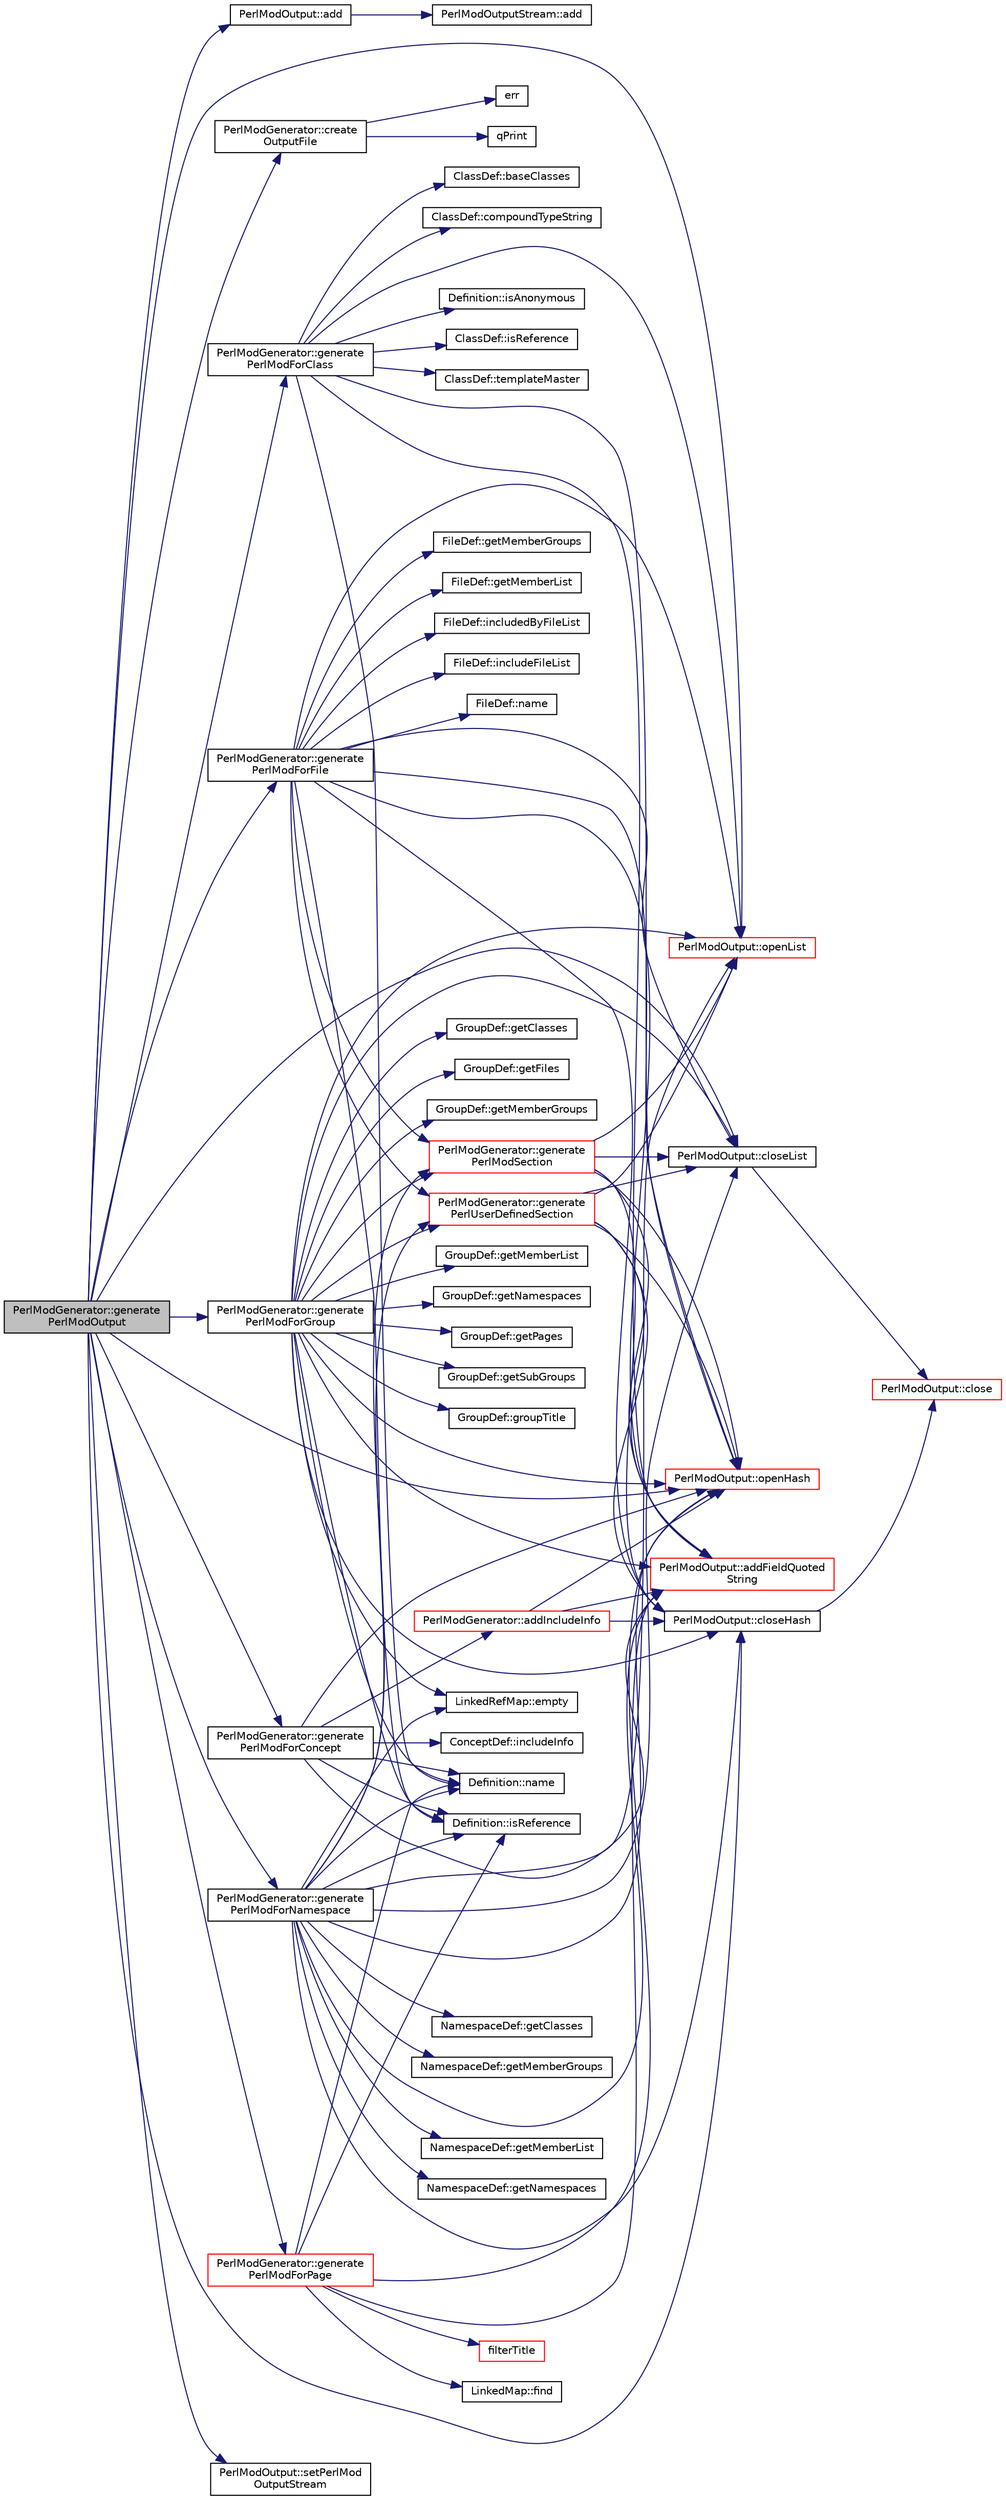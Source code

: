 digraph "PerlModGenerator::generatePerlModOutput"
{
 // LATEX_PDF_SIZE
  edge [fontname="Helvetica",fontsize="10",labelfontname="Helvetica",labelfontsize="10"];
  node [fontname="Helvetica",fontsize="10",shape=record];
  rankdir="LR";
  Node1 [label="PerlModGenerator::generate\lPerlModOutput",height=0.2,width=0.4,color="black", fillcolor="grey75", style="filled", fontcolor="black",tooltip=" "];
  Node1 -> Node2 [color="midnightblue",fontsize="10",style="solid",fontname="Helvetica"];
  Node2 [label="PerlModOutput::add",height=0.2,width=0.4,color="black", fillcolor="white", style="filled",URL="$classPerlModOutput.html#a05fa4627d62acbf1413ba09f6af91460",tooltip=" "];
  Node2 -> Node3 [color="midnightblue",fontsize="10",style="solid",fontname="Helvetica"];
  Node3 [label="PerlModOutputStream::add",height=0.2,width=0.4,color="black", fillcolor="white", style="filled",URL="$classPerlModOutputStream.html#a6970acf3298a0e408427b54d1b876cd5",tooltip=" "];
  Node1 -> Node4 [color="midnightblue",fontsize="10",style="solid",fontname="Helvetica"];
  Node4 [label="PerlModOutput::closeHash",height=0.2,width=0.4,color="black", fillcolor="white", style="filled",URL="$classPerlModOutput.html#abc61e0edcbc793127548982a569ea2bd",tooltip=" "];
  Node4 -> Node5 [color="midnightblue",fontsize="10",style="solid",fontname="Helvetica"];
  Node5 [label="PerlModOutput::close",height=0.2,width=0.4,color="red", fillcolor="white", style="filled",URL="$classPerlModOutput.html#ab7dd3a2ad1a8836dda15a8b745e37b7e",tooltip=" "];
  Node1 -> Node9 [color="midnightblue",fontsize="10",style="solid",fontname="Helvetica"];
  Node9 [label="PerlModOutput::closeList",height=0.2,width=0.4,color="black", fillcolor="white", style="filled",URL="$classPerlModOutput.html#a022fcdbc2b16df17ff2fe379676c96f3",tooltip=" "];
  Node9 -> Node5 [color="midnightblue",fontsize="10",style="solid",fontname="Helvetica"];
  Node1 -> Node10 [color="midnightblue",fontsize="10",style="solid",fontname="Helvetica"];
  Node10 [label="PerlModGenerator::create\lOutputFile",height=0.2,width=0.4,color="black", fillcolor="white", style="filled",URL="$classPerlModGenerator.html#ac12f2a17915bb4023585afb081f7f39a",tooltip=" "];
  Node10 -> Node11 [color="midnightblue",fontsize="10",style="solid",fontname="Helvetica"];
  Node11 [label="err",height=0.2,width=0.4,color="black", fillcolor="white", style="filled",URL="$message_8cpp.html#aede5746344fdce99647541101eaa7f06",tooltip=" "];
  Node10 -> Node12 [color="midnightblue",fontsize="10",style="solid",fontname="Helvetica"];
  Node12 [label="qPrint",height=0.2,width=0.4,color="black", fillcolor="white", style="filled",URL="$qcstring_8h.html#a9851ebb5ae2f65b4d2b1d08421edbfd2",tooltip=" "];
  Node1 -> Node13 [color="midnightblue",fontsize="10",style="solid",fontname="Helvetica"];
  Node13 [label="PerlModGenerator::generate\lPerlModForClass",height=0.2,width=0.4,color="black", fillcolor="white", style="filled",URL="$classPerlModGenerator.html#a44b30742275d27dcfe5eb9ea286af80f",tooltip=" "];
  Node13 -> Node14 [color="midnightblue",fontsize="10",style="solid",fontname="Helvetica"];
  Node14 [label="PerlModOutput::addFieldQuoted\lString",height=0.2,width=0.4,color="red", fillcolor="white", style="filled",URL="$classPerlModOutput.html#a6e6499ad8b1180084b7ad1e07ded6194",tooltip=" "];
  Node13 -> Node21 [color="midnightblue",fontsize="10",style="solid",fontname="Helvetica"];
  Node21 [label="ClassDef::baseClasses",height=0.2,width=0.4,color="black", fillcolor="white", style="filled",URL="$classClassDef.html#a38001a11a297629e363c0db5b1968ab3",tooltip=" "];
  Node13 -> Node22 [color="midnightblue",fontsize="10",style="solid",fontname="Helvetica"];
  Node22 [label="ClassDef::compoundTypeString",height=0.2,width=0.4,color="black", fillcolor="white", style="filled",URL="$classClassDef.html#a239fe977638806153345cd2411c28062",tooltip=" "];
  Node13 -> Node23 [color="midnightblue",fontsize="10",style="solid",fontname="Helvetica"];
  Node23 [label="Definition::isAnonymous",height=0.2,width=0.4,color="black", fillcolor="white", style="filled",URL="$classDefinition.html#a8f18141678a6bf5fb86e8de29bc0f1cd",tooltip=" "];
  Node13 -> Node24 [color="midnightblue",fontsize="10",style="solid",fontname="Helvetica"];
  Node24 [label="ClassDef::isReference",height=0.2,width=0.4,color="black", fillcolor="white", style="filled",URL="$classClassDef.html#acf7bae107b28803a3e61764be26b7351",tooltip=" "];
  Node13 -> Node25 [color="midnightblue",fontsize="10",style="solid",fontname="Helvetica"];
  Node25 [label="Definition::name",height=0.2,width=0.4,color="black", fillcolor="white", style="filled",URL="$classDefinition.html#a9374fedd7f64fea7e0e164302d1a9e61",tooltip=" "];
  Node13 -> Node26 [color="midnightblue",fontsize="10",style="solid",fontname="Helvetica"];
  Node26 [label="PerlModOutput::openHash",height=0.2,width=0.4,color="red", fillcolor="white", style="filled",URL="$classPerlModOutput.html#a6732f64915669cef37c83b416ee0a289",tooltip=" "];
  Node13 -> Node30 [color="midnightblue",fontsize="10",style="solid",fontname="Helvetica"];
  Node30 [label="PerlModOutput::openList",height=0.2,width=0.4,color="red", fillcolor="white", style="filled",URL="$classPerlModOutput.html#a93c831a7105697a97b62246f3c3cb860",tooltip=" "];
  Node13 -> Node31 [color="midnightblue",fontsize="10",style="solid",fontname="Helvetica"];
  Node31 [label="ClassDef::templateMaster",height=0.2,width=0.4,color="black", fillcolor="white", style="filled",URL="$classClassDef.html#ae587759f556ea0d641b92a30e923a7c9",tooltip=" "];
  Node1 -> Node32 [color="midnightblue",fontsize="10",style="solid",fontname="Helvetica"];
  Node32 [label="PerlModGenerator::generate\lPerlModForConcept",height=0.2,width=0.4,color="black", fillcolor="white", style="filled",URL="$classPerlModGenerator.html#ac1f8e6fa454368157eb7cdb564ee6a40",tooltip=" "];
  Node32 -> Node14 [color="midnightblue",fontsize="10",style="solid",fontname="Helvetica"];
  Node32 -> Node33 [color="midnightblue",fontsize="10",style="solid",fontname="Helvetica"];
  Node33 [label="PerlModGenerator::addIncludeInfo",height=0.2,width=0.4,color="red", fillcolor="white", style="filled",URL="$classPerlModGenerator.html#a7b0a42da35d51f4e7f198975258cf9fd",tooltip=" "];
  Node33 -> Node14 [color="midnightblue",fontsize="10",style="solid",fontname="Helvetica"];
  Node33 -> Node4 [color="midnightblue",fontsize="10",style="solid",fontname="Helvetica"];
  Node33 -> Node26 [color="midnightblue",fontsize="10",style="solid",fontname="Helvetica"];
  Node32 -> Node36 [color="midnightblue",fontsize="10",style="solid",fontname="Helvetica"];
  Node36 [label="ConceptDef::includeInfo",height=0.2,width=0.4,color="black", fillcolor="white", style="filled",URL="$classConceptDef.html#a4a1c84ee0b30b5f9ccd3df69135b57b8",tooltip=" "];
  Node32 -> Node37 [color="midnightblue",fontsize="10",style="solid",fontname="Helvetica"];
  Node37 [label="Definition::isReference",height=0.2,width=0.4,color="black", fillcolor="white", style="filled",URL="$classDefinition.html#ae1c69242fea84675cf9a07b0ba22f52f",tooltip=" "];
  Node32 -> Node25 [color="midnightblue",fontsize="10",style="solid",fontname="Helvetica"];
  Node32 -> Node26 [color="midnightblue",fontsize="10",style="solid",fontname="Helvetica"];
  Node1 -> Node38 [color="midnightblue",fontsize="10",style="solid",fontname="Helvetica"];
  Node38 [label="PerlModGenerator::generate\lPerlModForFile",height=0.2,width=0.4,color="black", fillcolor="white", style="filled",URL="$classPerlModGenerator.html#aa4d01cc3ff8a727b38849e8efd171be9",tooltip=" "];
  Node38 -> Node14 [color="midnightblue",fontsize="10",style="solid",fontname="Helvetica"];
  Node38 -> Node4 [color="midnightblue",fontsize="10",style="solid",fontname="Helvetica"];
  Node38 -> Node9 [color="midnightblue",fontsize="10",style="solid",fontname="Helvetica"];
  Node38 -> Node39 [color="midnightblue",fontsize="10",style="solid",fontname="Helvetica"];
  Node39 [label="PerlModGenerator::generate\lPerlModSection",height=0.2,width=0.4,color="red", fillcolor="white", style="filled",URL="$classPerlModGenerator.html#a33b4ffef65928cbc0b426e79f93334c9",tooltip=" "];
  Node39 -> Node14 [color="midnightblue",fontsize="10",style="solid",fontname="Helvetica"];
  Node39 -> Node4 [color="midnightblue",fontsize="10",style="solid",fontname="Helvetica"];
  Node39 -> Node9 [color="midnightblue",fontsize="10",style="solid",fontname="Helvetica"];
  Node39 -> Node26 [color="midnightblue",fontsize="10",style="solid",fontname="Helvetica"];
  Node39 -> Node30 [color="midnightblue",fontsize="10",style="solid",fontname="Helvetica"];
  Node38 -> Node45 [color="midnightblue",fontsize="10",style="solid",fontname="Helvetica"];
  Node45 [label="PerlModGenerator::generate\lPerlUserDefinedSection",height=0.2,width=0.4,color="red", fillcolor="white", style="filled",URL="$classPerlModGenerator.html#ad9c4e501bf3f834f7fc70de6893b445d",tooltip=" "];
  Node45 -> Node14 [color="midnightblue",fontsize="10",style="solid",fontname="Helvetica"];
  Node45 -> Node4 [color="midnightblue",fontsize="10",style="solid",fontname="Helvetica"];
  Node45 -> Node9 [color="midnightblue",fontsize="10",style="solid",fontname="Helvetica"];
  Node45 -> Node26 [color="midnightblue",fontsize="10",style="solid",fontname="Helvetica"];
  Node45 -> Node30 [color="midnightblue",fontsize="10",style="solid",fontname="Helvetica"];
  Node38 -> Node46 [color="midnightblue",fontsize="10",style="solid",fontname="Helvetica"];
  Node46 [label="FileDef::getMemberGroups",height=0.2,width=0.4,color="black", fillcolor="white", style="filled",URL="$classFileDef.html#a11c922f32703c5ddc3e4b9d47cea33a3",tooltip=" "];
  Node38 -> Node47 [color="midnightblue",fontsize="10",style="solid",fontname="Helvetica"];
  Node47 [label="FileDef::getMemberList",height=0.2,width=0.4,color="black", fillcolor="white", style="filled",URL="$classFileDef.html#aca0861997f31aa265f0c0078c947fdc9",tooltip=" "];
  Node38 -> Node48 [color="midnightblue",fontsize="10",style="solid",fontname="Helvetica"];
  Node48 [label="FileDef::includedByFileList",height=0.2,width=0.4,color="black", fillcolor="white", style="filled",URL="$classFileDef.html#ae9c6fecec7ff96fded91315943519a25",tooltip=" "];
  Node38 -> Node49 [color="midnightblue",fontsize="10",style="solid",fontname="Helvetica"];
  Node49 [label="FileDef::includeFileList",height=0.2,width=0.4,color="black", fillcolor="white", style="filled",URL="$classFileDef.html#aaa1fd01a880dff1fb1724a1dd209693f",tooltip=" "];
  Node38 -> Node37 [color="midnightblue",fontsize="10",style="solid",fontname="Helvetica"];
  Node38 -> Node50 [color="midnightblue",fontsize="10",style="solid",fontname="Helvetica"];
  Node50 [label="FileDef::name",height=0.2,width=0.4,color="black", fillcolor="white", style="filled",URL="$classFileDef.html#ad305f1328487bfce411ebfd9d4966b02",tooltip=" "];
  Node38 -> Node26 [color="midnightblue",fontsize="10",style="solid",fontname="Helvetica"];
  Node38 -> Node30 [color="midnightblue",fontsize="10",style="solid",fontname="Helvetica"];
  Node1 -> Node51 [color="midnightblue",fontsize="10",style="solid",fontname="Helvetica"];
  Node51 [label="PerlModGenerator::generate\lPerlModForGroup",height=0.2,width=0.4,color="black", fillcolor="white", style="filled",URL="$classPerlModGenerator.html#aa29eb86a9962f547f8139ff1cfe40b01",tooltip=" "];
  Node51 -> Node14 [color="midnightblue",fontsize="10",style="solid",fontname="Helvetica"];
  Node51 -> Node4 [color="midnightblue",fontsize="10",style="solid",fontname="Helvetica"];
  Node51 -> Node9 [color="midnightblue",fontsize="10",style="solid",fontname="Helvetica"];
  Node51 -> Node52 [color="midnightblue",fontsize="10",style="solid",fontname="Helvetica"];
  Node52 [label="LinkedRefMap::empty",height=0.2,width=0.4,color="black", fillcolor="white", style="filled",URL="$classLinkedRefMap.html#ad4eea714e29d412612981ac2a8bcab40",tooltip=" "];
  Node51 -> Node39 [color="midnightblue",fontsize="10",style="solid",fontname="Helvetica"];
  Node51 -> Node45 [color="midnightblue",fontsize="10",style="solid",fontname="Helvetica"];
  Node51 -> Node53 [color="midnightblue",fontsize="10",style="solid",fontname="Helvetica"];
  Node53 [label="GroupDef::getClasses",height=0.2,width=0.4,color="black", fillcolor="white", style="filled",URL="$classGroupDef.html#adc93620cc6002b6e7919565cb32b29ed",tooltip=" "];
  Node51 -> Node54 [color="midnightblue",fontsize="10",style="solid",fontname="Helvetica"];
  Node54 [label="GroupDef::getFiles",height=0.2,width=0.4,color="black", fillcolor="white", style="filled",URL="$classGroupDef.html#a2cb0a3622503ad4232eabc2b7ff86753",tooltip=" "];
  Node51 -> Node55 [color="midnightblue",fontsize="10",style="solid",fontname="Helvetica"];
  Node55 [label="GroupDef::getMemberGroups",height=0.2,width=0.4,color="black", fillcolor="white", style="filled",URL="$classGroupDef.html#a8a9fe05d4375b4571d822141ba498bf2",tooltip=" "];
  Node51 -> Node56 [color="midnightblue",fontsize="10",style="solid",fontname="Helvetica"];
  Node56 [label="GroupDef::getMemberList",height=0.2,width=0.4,color="black", fillcolor="white", style="filled",URL="$classGroupDef.html#ae1e55ed1172103ac1072cde37b3fd578",tooltip=" "];
  Node51 -> Node57 [color="midnightblue",fontsize="10",style="solid",fontname="Helvetica"];
  Node57 [label="GroupDef::getNamespaces",height=0.2,width=0.4,color="black", fillcolor="white", style="filled",URL="$classGroupDef.html#a9ac892052b696a7c561f7dfa7be68f72",tooltip=" "];
  Node51 -> Node58 [color="midnightblue",fontsize="10",style="solid",fontname="Helvetica"];
  Node58 [label="GroupDef::getPages",height=0.2,width=0.4,color="black", fillcolor="white", style="filled",URL="$classGroupDef.html#a97d9ddba395f4c011a01966dc7a61568",tooltip=" "];
  Node51 -> Node59 [color="midnightblue",fontsize="10",style="solid",fontname="Helvetica"];
  Node59 [label="GroupDef::getSubGroups",height=0.2,width=0.4,color="black", fillcolor="white", style="filled",URL="$classGroupDef.html#a29954976b38072020da6c0c0dbde6520",tooltip=" "];
  Node51 -> Node60 [color="midnightblue",fontsize="10",style="solid",fontname="Helvetica"];
  Node60 [label="GroupDef::groupTitle",height=0.2,width=0.4,color="black", fillcolor="white", style="filled",URL="$classGroupDef.html#a2caedefd187d92eb8c4afe01d403456e",tooltip=" "];
  Node51 -> Node37 [color="midnightblue",fontsize="10",style="solid",fontname="Helvetica"];
  Node51 -> Node25 [color="midnightblue",fontsize="10",style="solid",fontname="Helvetica"];
  Node51 -> Node26 [color="midnightblue",fontsize="10",style="solid",fontname="Helvetica"];
  Node51 -> Node30 [color="midnightblue",fontsize="10",style="solid",fontname="Helvetica"];
  Node1 -> Node61 [color="midnightblue",fontsize="10",style="solid",fontname="Helvetica"];
  Node61 [label="PerlModGenerator::generate\lPerlModForNamespace",height=0.2,width=0.4,color="black", fillcolor="white", style="filled",URL="$classPerlModGenerator.html#a6d79f62a76314d0c65cb976809923d80",tooltip=" "];
  Node61 -> Node14 [color="midnightblue",fontsize="10",style="solid",fontname="Helvetica"];
  Node61 -> Node4 [color="midnightblue",fontsize="10",style="solid",fontname="Helvetica"];
  Node61 -> Node9 [color="midnightblue",fontsize="10",style="solid",fontname="Helvetica"];
  Node61 -> Node52 [color="midnightblue",fontsize="10",style="solid",fontname="Helvetica"];
  Node61 -> Node39 [color="midnightblue",fontsize="10",style="solid",fontname="Helvetica"];
  Node61 -> Node45 [color="midnightblue",fontsize="10",style="solid",fontname="Helvetica"];
  Node61 -> Node62 [color="midnightblue",fontsize="10",style="solid",fontname="Helvetica"];
  Node62 [label="NamespaceDef::getClasses",height=0.2,width=0.4,color="black", fillcolor="white", style="filled",URL="$classNamespaceDef.html#ad43237a69f056b45fc87beed091688d5",tooltip=" "];
  Node61 -> Node63 [color="midnightblue",fontsize="10",style="solid",fontname="Helvetica"];
  Node63 [label="NamespaceDef::getMemberGroups",height=0.2,width=0.4,color="black", fillcolor="white", style="filled",URL="$classNamespaceDef.html#aedf62c808c557f44997b866855615199",tooltip=" "];
  Node61 -> Node64 [color="midnightblue",fontsize="10",style="solid",fontname="Helvetica"];
  Node64 [label="NamespaceDef::getMemberList",height=0.2,width=0.4,color="black", fillcolor="white", style="filled",URL="$classNamespaceDef.html#a2a67c423c453ef9275729a7e9b5b4b07",tooltip=" "];
  Node61 -> Node65 [color="midnightblue",fontsize="10",style="solid",fontname="Helvetica"];
  Node65 [label="NamespaceDef::getNamespaces",height=0.2,width=0.4,color="black", fillcolor="white", style="filled",URL="$classNamespaceDef.html#a948889b7a35fb82ebcdf2598a63e1d8d",tooltip=" "];
  Node61 -> Node37 [color="midnightblue",fontsize="10",style="solid",fontname="Helvetica"];
  Node61 -> Node25 [color="midnightblue",fontsize="10",style="solid",fontname="Helvetica"];
  Node61 -> Node26 [color="midnightblue",fontsize="10",style="solid",fontname="Helvetica"];
  Node61 -> Node30 [color="midnightblue",fontsize="10",style="solid",fontname="Helvetica"];
  Node1 -> Node66 [color="midnightblue",fontsize="10",style="solid",fontname="Helvetica"];
  Node66 [label="PerlModGenerator::generate\lPerlModForPage",height=0.2,width=0.4,color="red", fillcolor="white", style="filled",URL="$classPerlModGenerator.html#a0151a88e0794af12a9e7932de2d7a928",tooltip=" "];
  Node66 -> Node14 [color="midnightblue",fontsize="10",style="solid",fontname="Helvetica"];
  Node66 -> Node67 [color="midnightblue",fontsize="10",style="solid",fontname="Helvetica"];
  Node67 [label="filterTitle",height=0.2,width=0.4,color="red", fillcolor="white", style="filled",URL="$util_8cpp.html#a747a6ad366ae4d5d42f0c551079d0bf5",tooltip=" "];
  Node66 -> Node74 [color="midnightblue",fontsize="10",style="solid",fontname="Helvetica"];
  Node74 [label="LinkedMap::find",height=0.2,width=0.4,color="black", fillcolor="white", style="filled",URL="$classLinkedMap.html#ad7659775b7de962b4fe0921456baf4f4",tooltip=" "];
  Node66 -> Node37 [color="midnightblue",fontsize="10",style="solid",fontname="Helvetica"];
  Node66 -> Node25 [color="midnightblue",fontsize="10",style="solid",fontname="Helvetica"];
  Node66 -> Node26 [color="midnightblue",fontsize="10",style="solid",fontname="Helvetica"];
  Node1 -> Node26 [color="midnightblue",fontsize="10",style="solid",fontname="Helvetica"];
  Node1 -> Node30 [color="midnightblue",fontsize="10",style="solid",fontname="Helvetica"];
  Node1 -> Node77 [color="midnightblue",fontsize="10",style="solid",fontname="Helvetica"];
  Node77 [label="PerlModOutput::setPerlMod\lOutputStream",height=0.2,width=0.4,color="black", fillcolor="white", style="filled",URL="$classPerlModOutput.html#ab7b0911db6dc14e1a4a12241484639d1",tooltip=" "];
}
